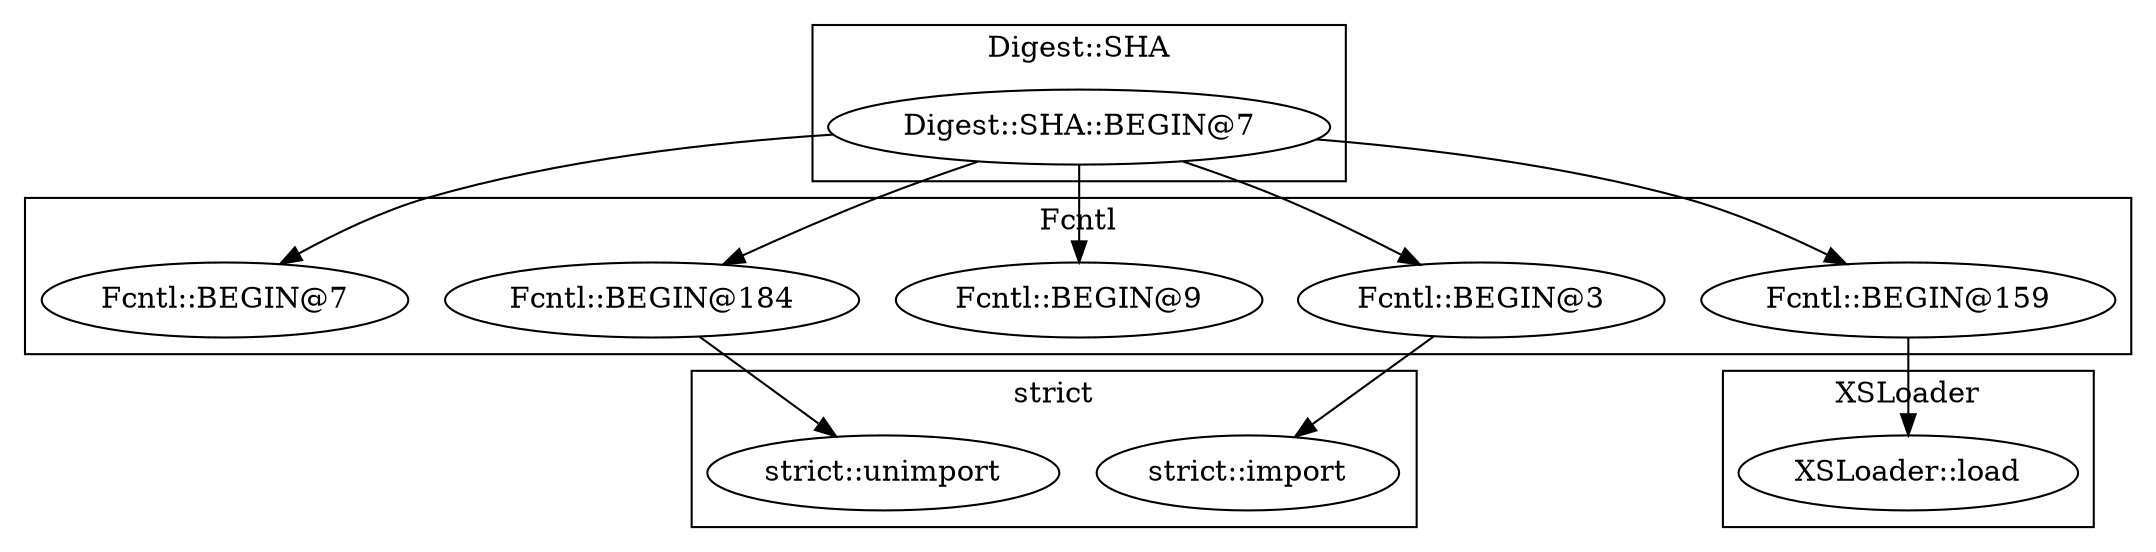 digraph {
graph [overlap=false]
subgraph cluster_strict {
	label="strict";
	"strict::import";
	"strict::unimport";
}
subgraph cluster_XSLoader {
	label="XSLoader";
	"XSLoader::load";
}
subgraph cluster_Digest_SHA {
	label="Digest::SHA";
	"Digest::SHA::BEGIN@7";
}
subgraph cluster_Fcntl {
	label="Fcntl";
	"Fcntl::BEGIN@184";
	"Fcntl::BEGIN@159";
	"Fcntl::BEGIN@9";
	"Fcntl::BEGIN@3";
	"Fcntl::BEGIN@7";
}
"Digest::SHA::BEGIN@7" -> "Fcntl::BEGIN@3";
"Fcntl::BEGIN@184" -> "strict::unimport";
"Digest::SHA::BEGIN@7" -> "Fcntl::BEGIN@159";
"Digest::SHA::BEGIN@7" -> "Fcntl::BEGIN@7";
"Fcntl::BEGIN@159" -> "XSLoader::load";
"Digest::SHA::BEGIN@7" -> "Fcntl::BEGIN@184";
"Digest::SHA::BEGIN@7" -> "Fcntl::BEGIN@9";
"Fcntl::BEGIN@3" -> "strict::import";
}
